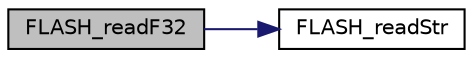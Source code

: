 digraph "FLASH_readF32"
{
 // LATEX_PDF_SIZE
  edge [fontname="Helvetica",fontsize="10",labelfontname="Helvetica",labelfontsize="10"];
  node [fontname="Helvetica",fontsize="10",shape=record];
  rankdir="LR";
  Node1 [label="FLASH_readF32",height=0.2,width=0.4,color="black", fillcolor="grey75", style="filled", fontcolor="black",tooltip=" "];
  Node1 -> Node2 [color="midnightblue",fontsize="10",style="solid"];
  Node2 [label="FLASH_readStr",height=0.2,width=0.4,color="black", fillcolor="white", style="filled",URL="$flash_8c.html#a0e297d230d5f834b4eea43dc1792e113",tooltip=" "];
}

